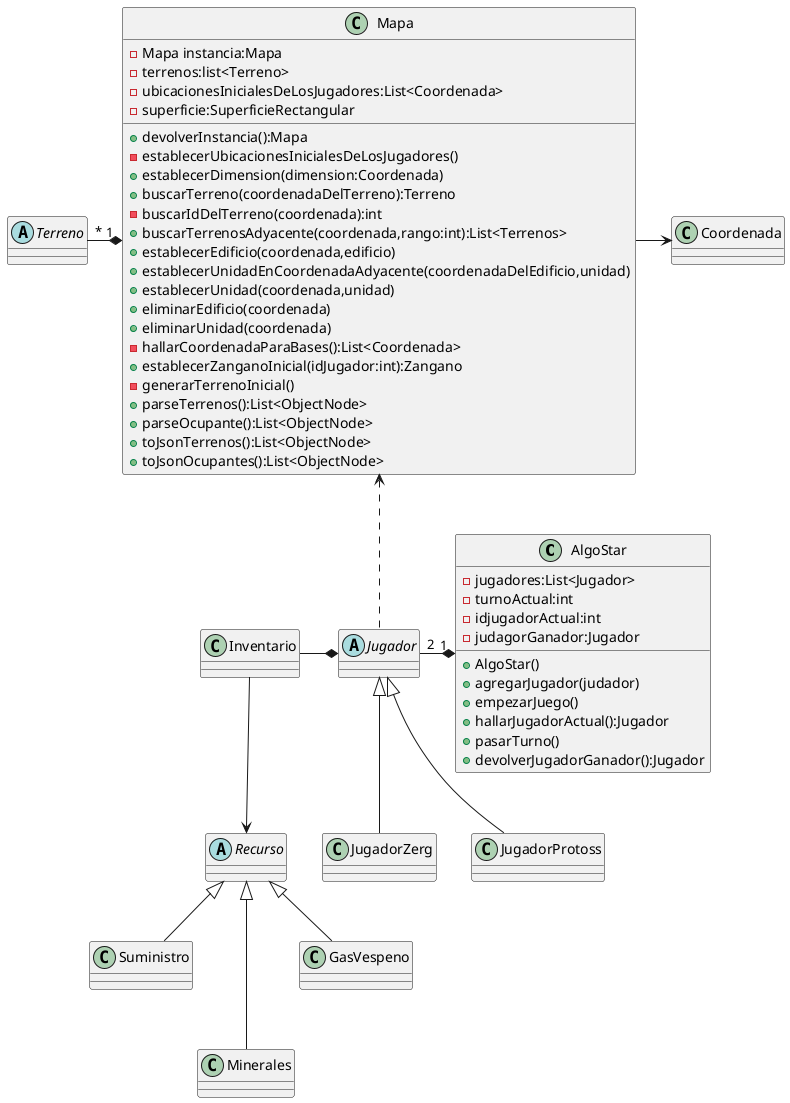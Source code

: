 @startuml
class AlgoStar{
-jugadores:List<Jugador>
-turnoActual:int
-idjugadorActual:int
- judagorGanador:Jugador
'-mapa:Mapa
+AlgoStar()
'+AlgoStar(mapa)
+agregarJugador(judador)
+empezarJuego()
+hallarJugadorActual():Jugador
+pasarTurno()
+devolverJugadorGanador():Jugador
}


class Mapa {
-Mapa instancia:Mapa
-terrenos:list<Terreno>
-ubicacionesInicialesDeLosJugadores:List<Coordenada>
-superficie:SuperficieRectangular
'+Mapa(coordenada)
+devolverInstancia():Mapa
-establecerUbicacionesInicialesDeLosJugadores()
+establecerDimension(dimension:Coordenada)
+buscarTerreno(coordenadaDelTerreno):Terreno
-buscarIdDelTerreno(coordenada):int
+buscarTerrenosAdyacente(coordenada,rango:int):List<Terrenos>
+establecerEdificio(coordenada,edificio)
+establecerUnidadEnCoordenadaAdyacente(coordenadaDelEdificio,unidad)
+establecerUnidad(coordenada,unidad)
'+establecerUnidadDelMapa(coordenada,unidad)
+eliminarEdificio(coordenada)
+eliminarUnidad(coordenada)
'+hallarTerrenoADistanciaRelativa(coordenada,direccionX:int,coordenada,direccionY:int):Terreno
'+actualizar(turnoActual:int)
'-actualizarTerrenosConUnidadesVisibles(listaCoordenadasAVisibilizar){
-hallarCoordenadaParaBases():List<Coordenada>
+establecerZanganoInicial(idJugador:int):Zangano
-generarTerrenoInicial()
'-establecerSuperficieYTerrenos(dimension:Coordenada)
'-generarMohoAlrededorDeCriadero(coordenadaDelCriadero)
'-generarMohoAlrededorDeCriaderos(listaCriaderos)
'-generizarTerrenoEnergizadoAlrededorDePilon(coordenadaPilon)
'-generizarTerrenoEnergizadoAlrededorDePilones(listaPilon)
'+cubrirCoordenadasConMoho(listaCoordenadas)
+parseTerrenos():List<ObjectNode>
+parseOcupante():List<ObjectNode>
+toJsonTerrenos():List<ObjectNode>
+toJsonOcupantes():List<ObjectNode>
'+actualizarTerrenosEnergizados(listaPilon)

}


abstract Jugador
abstract Recurso
abstract Terreno



AlgoStar "1" *--left-"2" Jugador
Jugador *-left- Inventario
Jugador .up.>  Mapa
Mapa "1" *-left--"*" Terreno
Mapa -right-> Coordenada


Recurso <|--Suministro
Recurso <|---Minerales
Recurso <|--GasVespeno


Jugador <|-- JugadorProtoss
Jugador <|-- JugadorZerg


Inventario -down->Recurso
@enduml